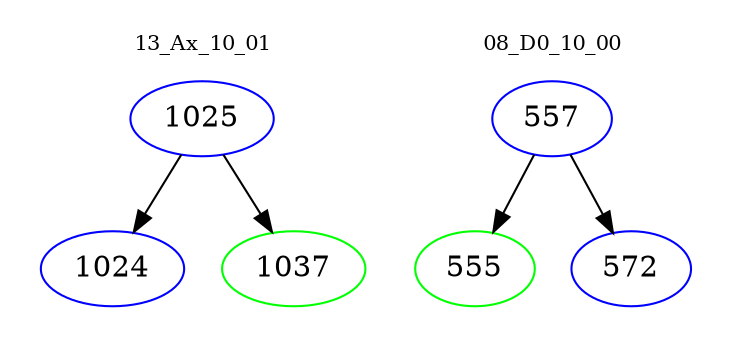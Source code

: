 digraph{
subgraph cluster_0 {
color = white
label = "13_Ax_10_01";
fontsize=10;
T0_1025 [label="1025", color="blue"]
T0_1025 -> T0_1024 [color="black"]
T0_1024 [label="1024", color="blue"]
T0_1025 -> T0_1037 [color="black"]
T0_1037 [label="1037", color="green"]
}
subgraph cluster_1 {
color = white
label = "08_D0_10_00";
fontsize=10;
T1_557 [label="557", color="blue"]
T1_557 -> T1_555 [color="black"]
T1_555 [label="555", color="green"]
T1_557 -> T1_572 [color="black"]
T1_572 [label="572", color="blue"]
}
}
